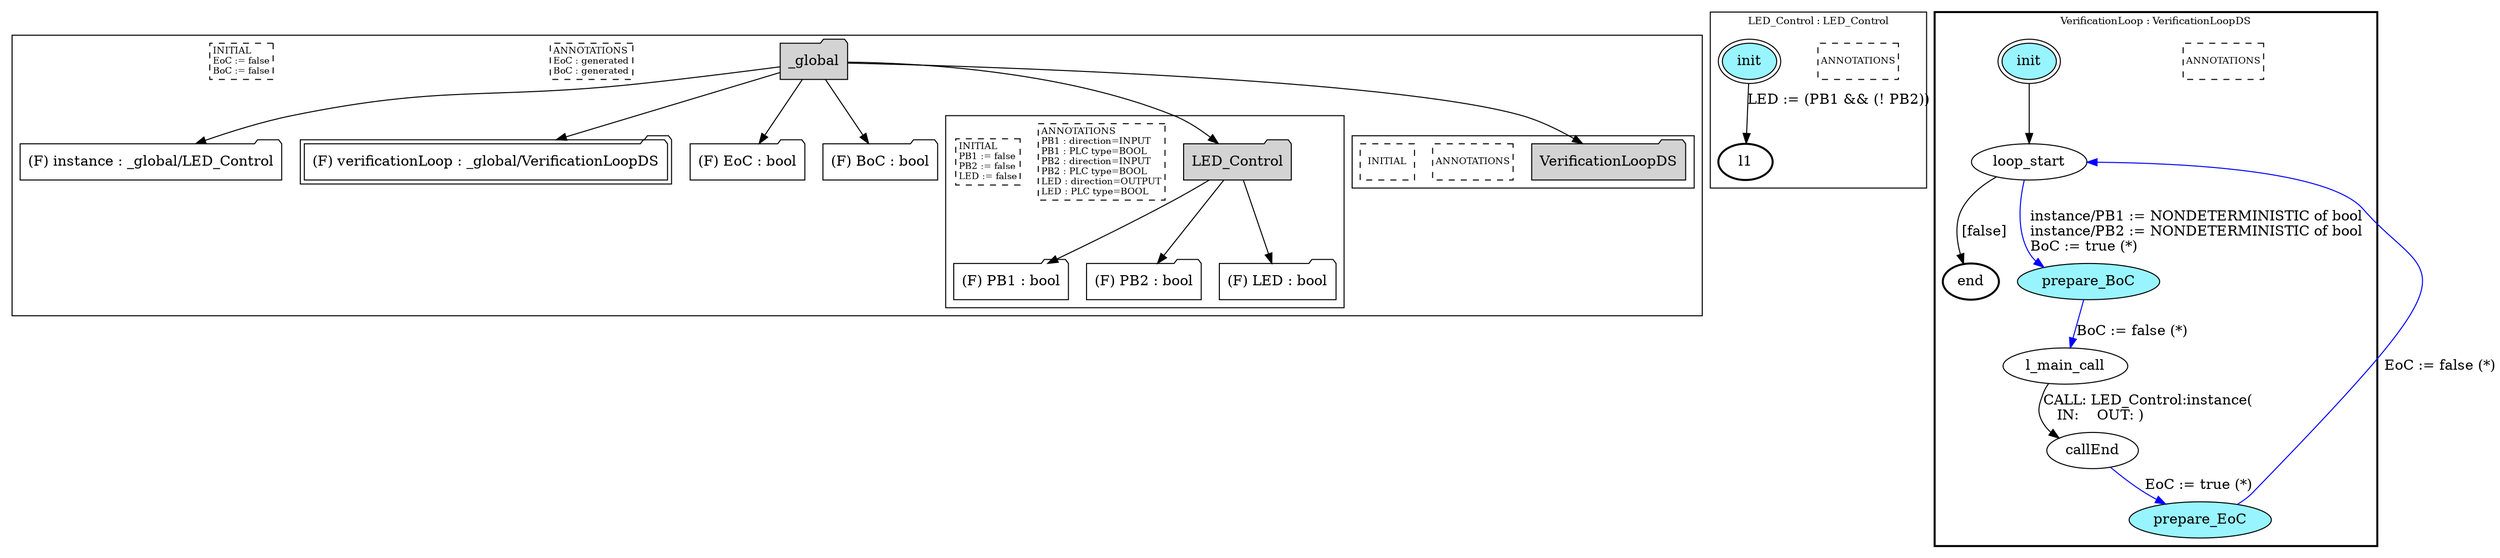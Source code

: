 digraph G {
	subgraph cluster__global1765745171 {
		node [shape="folder", style="filled"];
		//label="_global";
		_global1765745171 [label="_global"];
		_global1765745171 -> instance1557020887;
		instance1557020887 [label = "(F) instance : _global/LED_Control", fillcolor="white" ];
		_global1765745171 -> verificationLoop2092080808;
		verificationLoop2092080808 [label = "(F) verificationLoop : _global/VerificationLoopDS", fillcolor="white" , peripheries=2];
		_global1765745171 -> EoC181451598;
		EoC181451598 [label = "(F) EoC : bool", fillcolor="white" ];
		_global1765745171 -> BoC1152029154;
		BoC1152029154 [label = "(F) BoC : bool", fillcolor="white" ];
		_global1765745171 -> LED_Control1363376124;
		subgraph cluster_LED_Control1363376124 {
			node [shape="folder", style="filled"];
			//label="LED_Control";
			LED_Control1363376124 [label="LED_Control"];
			LED_Control1363376124 -> PB19126317;
			PB19126317 [label = "(F) PB1 : bool", fillcolor="white" ];
			LED_Control1363376124 -> PB2441021062;
			PB2441021062 [label = "(F) PB2 : bool", fillcolor="white" ];
			LED_Control1363376124 -> LED1690893563;
			LED1690893563 [label = "(F) LED : bool", fillcolor="white" ];
			
			annotations_pseudonode_LED_Control1363376124 [
				label="ANNOTATIONS\lPB1 : direction=INPUT\lPB1 : PLC type=BOOL\lPB2 : direction=INPUT\lPB2 : PLC type=BOOL\lLED : direction=OUTPUT\lLED : PLC type=BOOL\l",
				fontsize=9, margin="0.04,0.04", fillcolor="white", shape="rectangle", style="dashed"];
			initamt_pseudonode_LED_Control1363376124 [
				label="INITIAL\lPB1 := false\lPB2 := false\lLED := false\l",
				fontsize=9, margin="0.04,0.04", fillcolor="lightyellow", shape="rectangle", style="dashed"];
		}
		_global1765745171 -> VerificationLoopDS582495711;
		subgraph cluster_VerificationLoopDS582495711 {
			node [shape="folder", style="filled"];
			//label="VerificationLoopDS";
			VerificationLoopDS582495711 [label="VerificationLoopDS"];
			
			annotations_pseudonode_VerificationLoopDS582495711 [
				label="ANNOTATIONS",
				fontsize=9, margin="0.04,0.04", fillcolor="white", shape="rectangle", style="dashed"];
			initamt_pseudonode_VerificationLoopDS582495711 [
				label="INITIAL",
				fontsize=9, margin="0.04,0.04", fillcolor="lightyellow", shape="rectangle", style="dashed"];
		}
		
		annotations_pseudonode__global1765745171 [
			label="ANNOTATIONS\lEoC : generated\lBoC : generated\l",
			fontsize=9, margin="0.04,0.04", fillcolor="white", shape="rectangle", style="dashed"];
		initamt_pseudonode__global1765745171 [
			label="INITIAL\lEoC := false\lBoC := false\l",
			fontsize=9, margin="0.04,0.04", fillcolor="lightyellow", shape="rectangle", style="dashed"];
	}
	subgraph clusterLED_Control {
		node [style="filled"];
		color="black";
		fontsize=10;
		ranksep=0.4;
		
		label="LED_Control : LED_Control";
		
		annotations_pseudonode_LED_Control [
			label="ANNOTATIONS",
			fontsize=9, margin="0.04,0.04", fillcolor="white", shape="rectangle", style="dashed"];
		
		init_LED_Control [label="init", color="black", fillcolor="cadetblue1", peripheries=2, shape="ellipse"];
		l1_LED_Control [label="l1", color="black", fillcolor="white", style=bold, shape="ellipse"];
		init_LED_Control -> l1_LED_Control [color="black", label="LED := (PB1 && (! PB2))"];
	}
	subgraph clusterVerificationLoop {
		node [style="filled"];
		style=bold;
		color="black";
		fontsize=10;
		ranksep=0.4;
		
		label="VerificationLoop : VerificationLoopDS";
		
		annotations_pseudonode_VerificationLoop [
			label="ANNOTATIONS",
			fontsize=9, margin="0.04,0.04", fillcolor="white", shape="rectangle", style="dashed"];
		
		init_VerificationLoop [label="init", color="black", fillcolor="cadetblue1", peripheries=2, shape="ellipse"];
		end_VerificationLoop [label="end", color="black", fillcolor="cadetblue1", style=bold, shape="ellipse"];
		loop_start_VerificationLoop [label="loop_start", color="black", fillcolor="white", shape="ellipse"];
		prepare_BoC_VerificationLoop [label="prepare_BoC", color="black", fillcolor="cadetblue1", shape="ellipse"];
		l_main_call_VerificationLoop [label="l_main_call", color="black", fillcolor="white", shape="ellipse"];
		callEnd_VerificationLoop [label="callEnd", color="black", fillcolor="white", shape="ellipse"];
		prepare_EoC_VerificationLoop [label="prepare_EoC", color="black", fillcolor="cadetblue1", shape="ellipse"];
		init_VerificationLoop -> loop_start_VerificationLoop [color="black", label=""];
		loop_start_VerificationLoop -> prepare_BoC_VerificationLoop [color="blue", label="instance/PB1 := NONDETERMINISTIC of bool\linstance/PB2 := NONDETERMINISTIC of bool\lBoC := true (*)\l"];
		prepare_BoC_VerificationLoop -> l_main_call_VerificationLoop [color="blue", label="BoC := false (*)"];
		l_main_call_VerificationLoop -> callEnd_VerificationLoop [color="black", label="CALL: LED_Control:instance(\l   IN:    OUT: )\l"];
		callEnd_VerificationLoop -> prepare_EoC_VerificationLoop [color="blue", label="EoC := true (*)"];
		prepare_EoC_VerificationLoop -> loop_start_VerificationLoop [color="blue", label="EoC := false (*)"];
		loop_start_VerificationLoop -> end_VerificationLoop [color="black", label="[false]"];
	}
}

